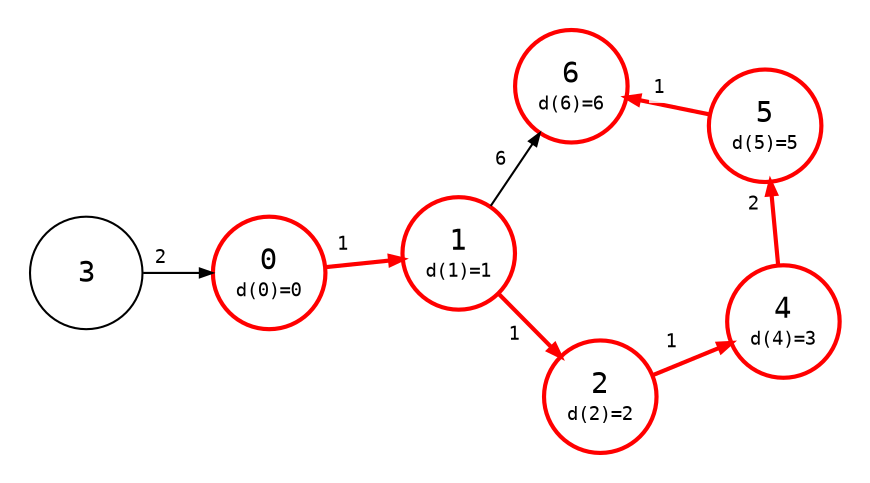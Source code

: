 digraph {
    node [shape=circle, fontname=monospace, fixedsize=true, width=0.75];
    edge [arrowsize=0.6, fontname=monospace, fontsize=9];
    color=black;
    fontcolor=black;
    bgcolor=white;
    layout=neato;
    scale=1.2;
    normalize=true;
    maxiter=10000;
    pad=0.2;
    // splines=line

    3 [color="#bbb", fontcolor="#bbb"];
    0, 1, 2, 4, 5, 6 [style=bold, color=red];

    0 [
        label=<
            <table border="0" cellpadding="1" cellspacing="0">
                <tr>
                    <td>0</td>
                </tr>
                <tr>
                    <td><font point-size="9">d(0)=0</font></td>
                </tr>
            </table>
        >;
        color=red;
        style=bold
    ];

    1 [
        label=<
            <table border="0" cellpadding="1" cellspacing="0">
                <tr>
                    <td>1</td>
                </tr>
                <tr>
                    <td><font point-size="9">d(1)=1</font></td>
                </tr>
            </table>
        >;
        color=red;
        style=bold
    ];

    2 [
        label=<
            <table border="0" cellpadding="1" cellspacing="0">
                <tr>
                    <td>2</td>
                </tr>
                <tr>
                    <td><font point-size="9">d(2)=2</font></td>
                </tr>
            </table>
        >;
    ];

    3 [
        label=<
            <table border="0" cellpadding="1" cellspacing="0">
                <tr>
                    <td>3</td>
                </tr>
            </table>
        >;
    ];

    4 [
        label=<
            <table border="0" cellpadding="1" cellspacing="0">
                <tr>
                    <td>4</td>
                </tr>
                <tr>
                    <td><font point-size="9">d(4)=3</font></td>
                </tr>
            </table>
        >;
    ];

    5 [
        label=<
            <table border="0" cellpadding="1" cellspacing="0">
                <tr>
                    <td>5</td>
                </tr>
                <tr>
                    <td><font point-size="9">d(5)=5</font></td>
                </tr>
            </table>
        >;
    ];

    6 [
        label=<
            <table border="0" cellpadding="1" cellspacing="0">
                <tr>
                    <td>6</td>
                </tr>
                <tr>
                    <td><font point-size="9">d(6)=6</font></td>
                </tr>
            </table>
        >;
    ];

    0 -> 1 [
        color=red;
        style=bold;
        label=<
            <table border="0" cellpadding="2" cellspacing="2">
                <tr>
                    <td>1</td>
                </tr>
            </table>
        >
    ];

    1 -> 2 [
        style=bold; 
        color=red; 
        label=<
            <table border="0" cellpadding="2" cellspacing="0">
                <tr>
                    <td>1</td>
                </tr>
            </table>
        >
    ];

    1 -> 6 [
        color="#bbb";
        fontcolor="#bbb";
        label=<
            <table border="0" cellpadding="2" cellspacing="0">
                <tr>
                    <td>6</td>
                </tr>
            </table>
        >
    ];

    2 -> 4 [
        style=bold; 
        color=red; 
        label=<
            <table border="0" cellpadding="2" cellspacing="2">
                <tr>
                    <td bgcolor="#ffffffcc">1</td>
                </tr>
            </table>
        >
    ];

    3 -> 0 [
        color="#bbb";
        fontcolor="#bbb";
        label=<
            <table border="0" cellpadding="2" cellspacing="0">
                <tr>
                    <td>2</td>
                </tr>
            </table>
        >
    ];

    4 -> 5 [
        style=bold; 
        color=red; 
        label=<
            <table border="0" cellpadding="4" cellspacing="3">
                <tr>
                    <td>2</td>
                </tr>
            </table>
        >
    ];

    5 -> 6 [
        style=bold; 
        color=red; 
        label=<
            <table border="0" cellpadding="2" cellspacing="2">
                <tr>
                    <td bgcolor="#ffffffcc">1</td>
                </tr>
            </table>
        >
    ];
}